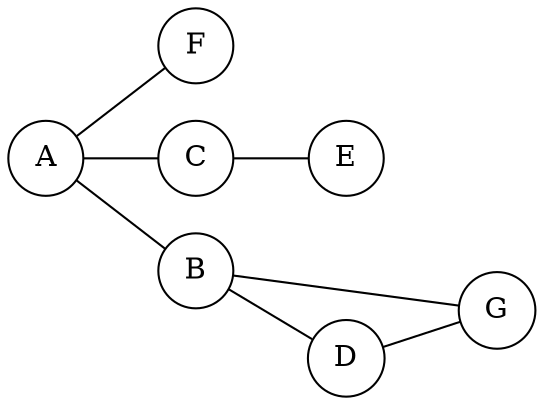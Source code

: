 graph {
  rankdir=LR;

  E[shape=circle]
  G[shape=circle]
  D[shape=circle]
  F[shape=circle]
  C[shape=circle]
  B[shape=circle]
  A[shape=circle]

  B -- D
  A -- C
  C -- E
  B -- G
  D -- G
  A -- F
  A -- B
}
